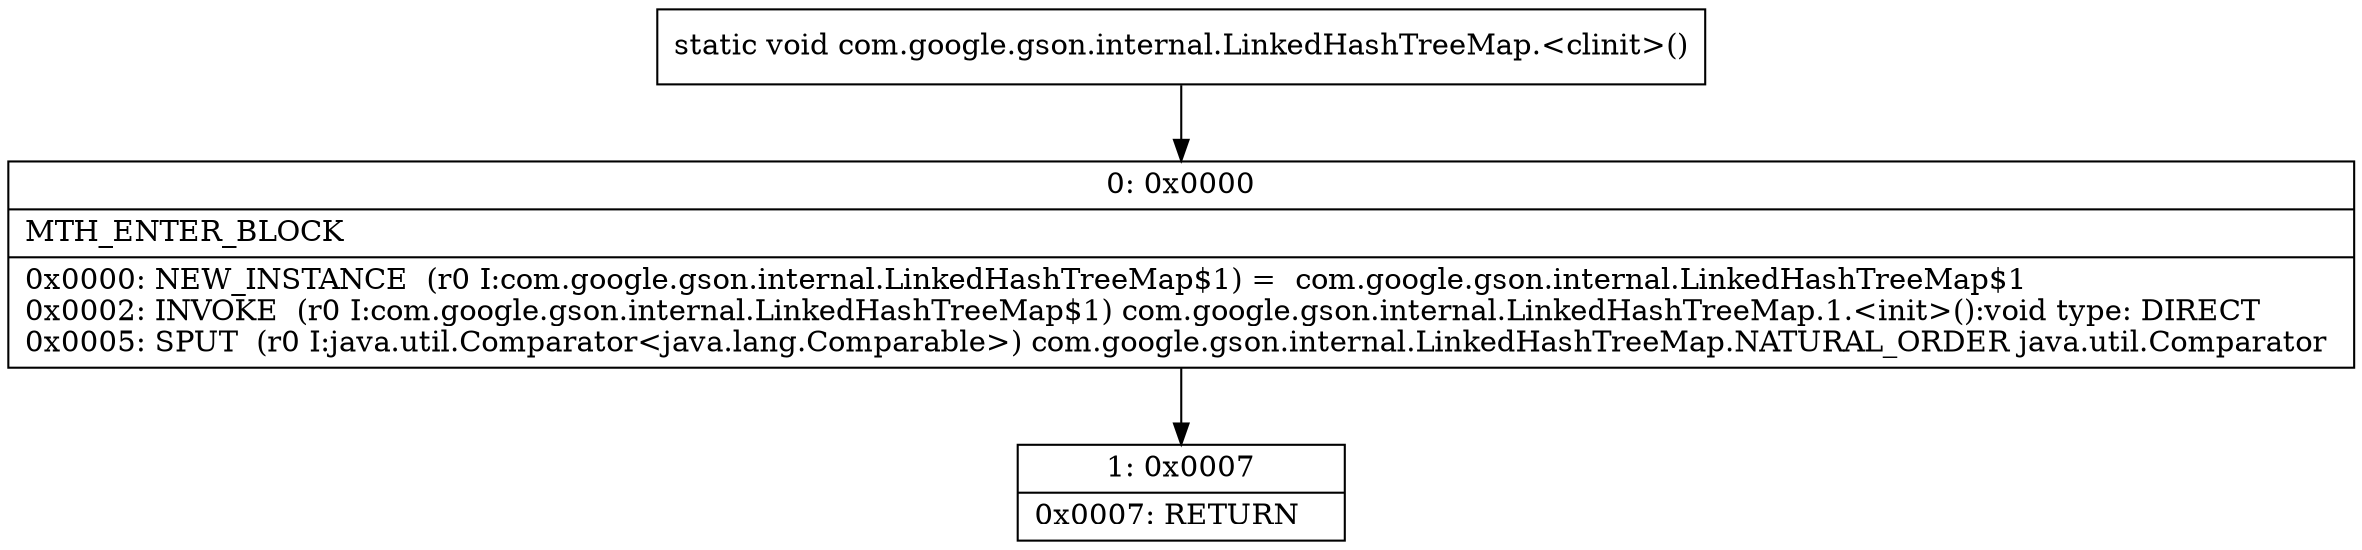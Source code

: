 digraph "CFG forcom.google.gson.internal.LinkedHashTreeMap.\<clinit\>()V" {
Node_0 [shape=record,label="{0\:\ 0x0000|MTH_ENTER_BLOCK\l|0x0000: NEW_INSTANCE  (r0 I:com.google.gson.internal.LinkedHashTreeMap$1) =  com.google.gson.internal.LinkedHashTreeMap$1 \l0x0002: INVOKE  (r0 I:com.google.gson.internal.LinkedHashTreeMap$1) com.google.gson.internal.LinkedHashTreeMap.1.\<init\>():void type: DIRECT \l0x0005: SPUT  (r0 I:java.util.Comparator\<java.lang.Comparable\>) com.google.gson.internal.LinkedHashTreeMap.NATURAL_ORDER java.util.Comparator \l}"];
Node_1 [shape=record,label="{1\:\ 0x0007|0x0007: RETURN   \l}"];
MethodNode[shape=record,label="{static void com.google.gson.internal.LinkedHashTreeMap.\<clinit\>() }"];
MethodNode -> Node_0;
Node_0 -> Node_1;
}

